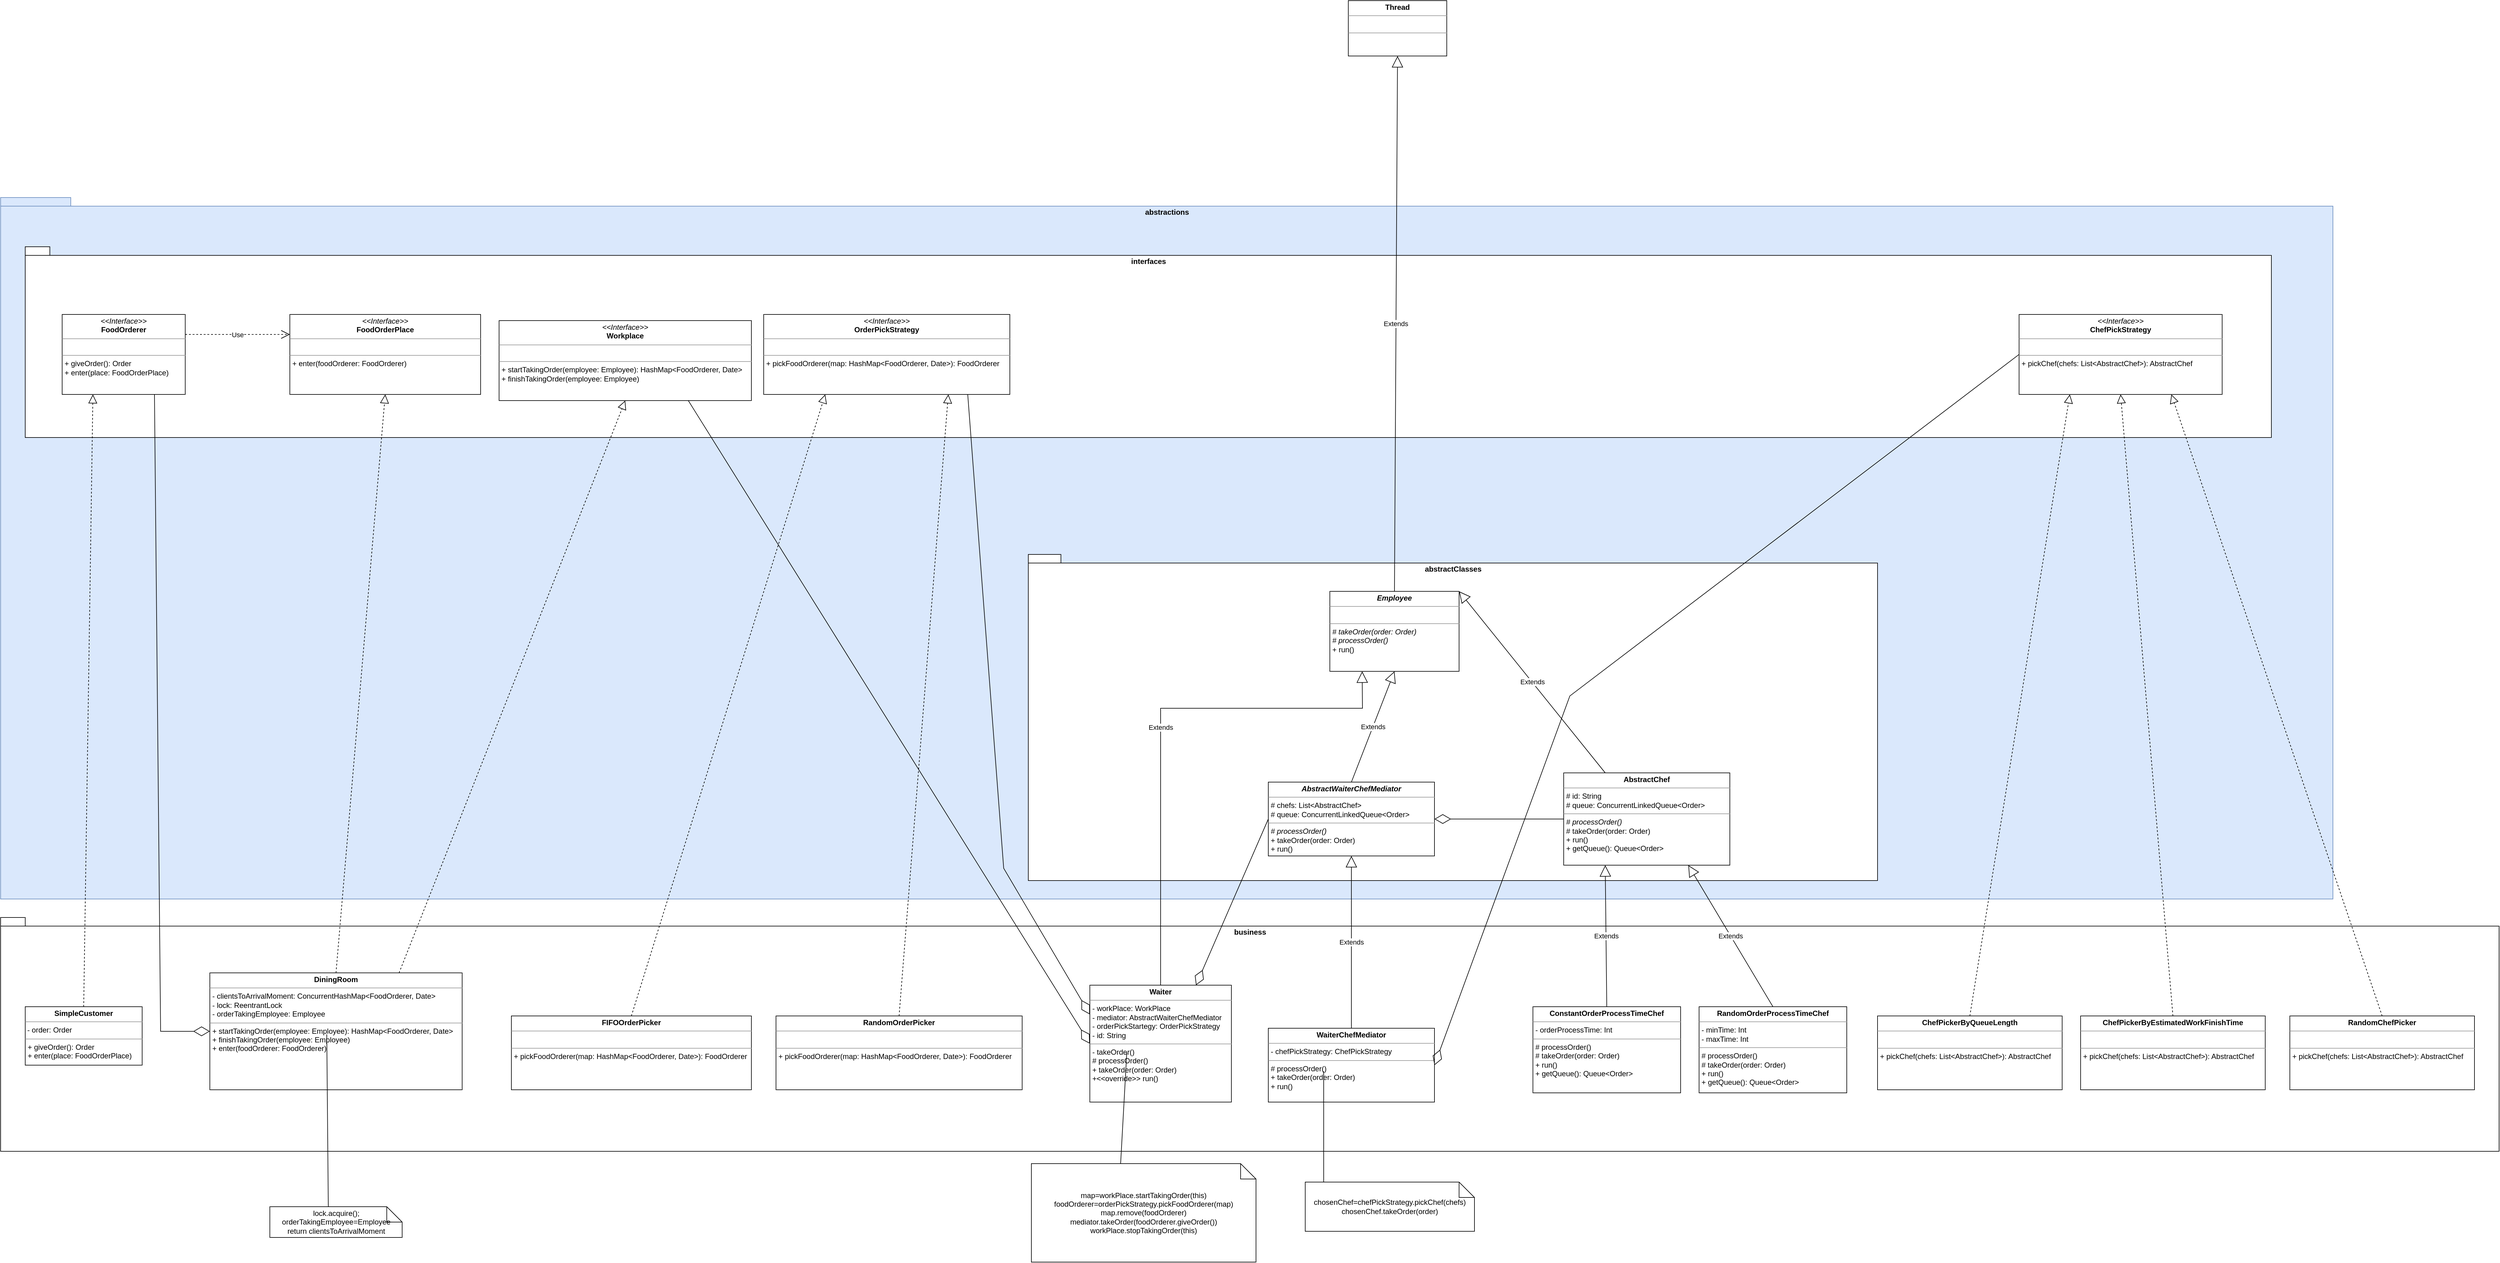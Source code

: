 <mxfile version="17.2.4" type="device"><diagram id="D1-YUpGBOtWe8GUQBcu5" name="Page-1"><mxGraphModel dx="1543" dy="1702" grid="1" gridSize="10" guides="1" tooltips="1" connect="1" arrows="1" fold="1" page="0" pageScale="1" pageWidth="850" pageHeight="1100" math="0" shadow="0"><root><mxCell id="0"/><mxCell id="1" parent="0"/><mxCell id="84yAbYpEW8iWSpDRgnA1-52" value="abstractions" style="shape=folder;fontStyle=1;spacingTop=10;tabWidth=40;tabHeight=14;tabPosition=left;html=1;verticalAlign=top;fillColor=#dae8fc;strokeColor=#6c8ebf;" parent="1" vertex="1"><mxGeometry x="-650" y="-800" width="3790" height="1140" as="geometry"/></mxCell><mxCell id="84yAbYpEW8iWSpDRgnA1-51" value="interfaces" style="shape=folder;fontStyle=1;spacingTop=10;tabWidth=40;tabHeight=14;tabPosition=left;html=1;verticalAlign=top;" parent="1" vertex="1"><mxGeometry x="-610" y="-720" width="3650" height="310" as="geometry"/></mxCell><mxCell id="84yAbYpEW8iWSpDRgnA1-50" value="abstractClasses" style="shape=folder;fontStyle=1;spacingTop=10;tabWidth=40;tabHeight=14;tabPosition=left;html=1;verticalAlign=top;" parent="1" vertex="1"><mxGeometry x="1020" y="-220" width="1380" height="530" as="geometry"/></mxCell><mxCell id="84yAbYpEW8iWSpDRgnA1-47" value="business" style="shape=folder;fontStyle=1;spacingTop=10;tabWidth=40;tabHeight=14;tabPosition=left;html=1;verticalAlign=top;" parent="1" vertex="1"><mxGeometry x="-650" y="370" width="4060" height="380" as="geometry"/></mxCell><mxCell id="inG98Ig7lQqv4AD81p_2-1" value="&lt;p style=&quot;margin: 0px ; margin-top: 4px ; text-align: center&quot;&gt;&lt;b&gt;SimpleCustomer&lt;/b&gt;&lt;/p&gt;&lt;hr size=&quot;1&quot;&gt;&lt;div&gt;&amp;nbsp;- order: Order&lt;br&gt;&lt;/div&gt;&lt;hr size=&quot;1&quot;&gt;&lt;p style=&quot;margin: 0px 0px 0px 4px&quot;&gt;+ giveOrder(): Order&lt;br&gt;&lt;/p&gt;&lt;p style=&quot;margin: 0px 0px 0px 4px&quot;&gt;+ enter(place: FoodOrderPlace)&lt;/p&gt;" style="verticalAlign=top;align=left;overflow=fill;fontSize=12;fontFamily=Helvetica;html=1;" parent="1" vertex="1"><mxGeometry x="-610" y="515" width="190" height="95" as="geometry"/></mxCell><mxCell id="inG98Ig7lQqv4AD81p_2-2" value="&lt;p style=&quot;margin: 0px ; margin-top: 4px ; text-align: center&quot;&gt;&lt;b&gt;DiningRoom&lt;/b&gt;&lt;/p&gt;&lt;hr size=&quot;1&quot;&gt;&lt;p style=&quot;margin: 0px ; margin-left: 4px&quot;&gt;- clientsToArrivalMoment: ConcurrentHashMap&amp;lt;FoodOrderer, Date&amp;gt;&lt;/p&gt;&lt;p style=&quot;margin: 0px ; margin-left: 4px&quot;&gt;- lock: ReentrantLock&lt;/p&gt;&lt;p style=&quot;margin: 0px ; margin-left: 4px&quot;&gt;- orderTakingEmployee: Employee&lt;br&gt;&lt;/p&gt;&lt;hr size=&quot;1&quot;&gt;&lt;p style=&quot;margin: 0px ; margin-left: 4px&quot;&gt;&lt;span&gt;+ startTakingOrder(employee: Employee): HashMap&amp;lt;&lt;/span&gt;FoodOrderer&lt;span&gt;, Date&amp;gt;&lt;/span&gt;&lt;br&gt;&lt;/p&gt;&lt;p style=&quot;margin: 0px ; margin-left: 4px&quot;&gt;+ finishTakingOrder(employee: Employee)&lt;br&gt;&lt;/p&gt;&lt;p style=&quot;margin: 0px ; margin-left: 4px&quot;&gt;+ enter(foodOrderer: FoodOrderer)&lt;/p&gt;&lt;p style=&quot;margin: 0px ; margin-left: 4px&quot;&gt;&lt;br&gt;&lt;/p&gt;" style="verticalAlign=top;align=left;overflow=fill;fontSize=12;fontFamily=Helvetica;html=1;" parent="1" vertex="1"><mxGeometry x="-310" y="460" width="410" height="190" as="geometry"/></mxCell><mxCell id="84yAbYpEW8iWSpDRgnA1-1" value="&lt;p style=&quot;margin: 0px ; margin-top: 4px ; text-align: center&quot;&gt;&lt;i&gt;&amp;lt;&amp;lt;Interface&amp;gt;&amp;gt;&lt;/i&gt;&lt;br&gt;&lt;b&gt;Workplace&lt;/b&gt;&lt;/p&gt;&lt;hr size=&quot;1&quot;&gt;&lt;p style=&quot;margin: 0px ; margin-left: 4px&quot;&gt;&lt;br&gt;&lt;/p&gt;&lt;hr size=&quot;1&quot;&gt;&lt;p style=&quot;margin: 0px 0px 0px 4px&quot;&gt;+ startTakingOrder(employee: Employee): HashMap&amp;lt;FoodOrderer, Date&amp;gt;&lt;br&gt;&lt;/p&gt;&lt;p style=&quot;margin: 0px 0px 0px 4px&quot;&gt;+ finishTakingOrder(employee: Employee)&lt;/p&gt;" style="verticalAlign=top;align=left;overflow=fill;fontSize=12;fontFamily=Helvetica;html=1;" parent="1" vertex="1"><mxGeometry x="160" y="-600" width="410" height="130" as="geometry"/></mxCell><mxCell id="84yAbYpEW8iWSpDRgnA1-2" value="&lt;p style=&quot;margin: 0px ; margin-top: 4px ; text-align: center&quot;&gt;&lt;i&gt;&amp;lt;&amp;lt;Interface&amp;gt;&amp;gt;&lt;/i&gt;&lt;br&gt;&lt;b&gt;FoodOrderPlace&lt;/b&gt;&lt;/p&gt;&lt;hr size=&quot;1&quot;&gt;&lt;p style=&quot;margin: 0px ; margin-left: 4px&quot;&gt;&lt;br&gt;&lt;/p&gt;&lt;hr size=&quot;1&quot;&gt;&lt;p style=&quot;margin: 0px 0px 0px 4px&quot;&gt;+ enter(foodOrderer: FoodOrderer)&lt;br&gt;&lt;/p&gt;&lt;p style=&quot;margin: 0px 0px 0px 4px&quot;&gt;&lt;br&gt;&lt;/p&gt;" style="verticalAlign=top;align=left;overflow=fill;fontSize=12;fontFamily=Helvetica;html=1;" parent="1" vertex="1"><mxGeometry x="-180" y="-610" width="310" height="130" as="geometry"/></mxCell><mxCell id="84yAbYpEW8iWSpDRgnA1-3" value="&lt;p style=&quot;margin: 0px ; margin-top: 4px ; text-align: center&quot;&gt;&lt;i&gt;&amp;lt;&amp;lt;Interface&amp;gt;&amp;gt;&lt;/i&gt;&lt;br&gt;&lt;b&gt;FoodOrderer&lt;/b&gt;&lt;/p&gt;&lt;hr size=&quot;1&quot;&gt;&lt;p style=&quot;margin: 0px ; margin-left: 4px&quot;&gt;&lt;br&gt;&lt;/p&gt;&lt;hr size=&quot;1&quot;&gt;&lt;p style=&quot;margin: 0px 0px 0px 4px&quot;&gt;+ giveOrder(): Order&lt;br&gt;&lt;/p&gt;&lt;p style=&quot;margin: 0px 0px 0px 4px&quot;&gt;+ enter(place: FoodOrderPlace)&lt;/p&gt;" style="verticalAlign=top;align=left;overflow=fill;fontSize=12;fontFamily=Helvetica;html=1;" parent="1" vertex="1"><mxGeometry x="-550" y="-610" width="200" height="130" as="geometry"/></mxCell><mxCell id="84yAbYpEW8iWSpDRgnA1-4" value="" style="endArrow=block;dashed=1;endFill=0;endSize=12;html=1;rounded=0;entryX=0.5;entryY=1;entryDx=0;entryDy=0;exitX=0.5;exitY=0;exitDx=0;exitDy=0;" parent="1" source="inG98Ig7lQqv4AD81p_2-2" target="84yAbYpEW8iWSpDRgnA1-2" edge="1"><mxGeometry width="160" relative="1" as="geometry"><mxPoint x="-410" y="650" as="sourcePoint"/><mxPoint x="-250" y="650" as="targetPoint"/></mxGeometry></mxCell><mxCell id="84yAbYpEW8iWSpDRgnA1-5" value="" style="endArrow=block;dashed=1;endFill=0;endSize=12;html=1;rounded=0;entryX=0.5;entryY=1;entryDx=0;entryDy=0;exitX=0.75;exitY=0;exitDx=0;exitDy=0;" parent="1" source="inG98Ig7lQqv4AD81p_2-2" target="84yAbYpEW8iWSpDRgnA1-1" edge="1"><mxGeometry width="160" relative="1" as="geometry"><mxPoint x="-220" y="470" as="sourcePoint"/><mxPoint x="-315" y="310" as="targetPoint"/></mxGeometry></mxCell><mxCell id="84yAbYpEW8iWSpDRgnA1-6" value="" style="endArrow=block;dashed=1;endFill=0;endSize=12;html=1;rounded=0;entryX=0.25;entryY=1;entryDx=0;entryDy=0;exitX=0.5;exitY=0;exitDx=0;exitDy=0;" parent="1" source="inG98Ig7lQqv4AD81p_2-1" target="84yAbYpEW8iWSpDRgnA1-3" edge="1"><mxGeometry width="160" relative="1" as="geometry"><mxPoint x="-210" y="480" as="sourcePoint"/><mxPoint x="-305" y="320" as="targetPoint"/></mxGeometry></mxCell><mxCell id="84yAbYpEW8iWSpDRgnA1-7" value="" style="endArrow=diamondThin;endFill=0;endSize=24;html=1;rounded=0;exitX=0.75;exitY=1;exitDx=0;exitDy=0;entryX=0;entryY=0.5;entryDx=0;entryDy=0;" parent="1" source="84yAbYpEW8iWSpDRgnA1-3" target="inG98Ig7lQqv4AD81p_2-2" edge="1"><mxGeometry width="160" relative="1" as="geometry"><mxPoint x="-410" y="650" as="sourcePoint"/><mxPoint x="-250" y="650" as="targetPoint"/><Array as="points"><mxPoint x="-390" y="555"/></Array></mxGeometry></mxCell><mxCell id="84yAbYpEW8iWSpDRgnA1-9" value="Use" style="endArrow=open;endSize=12;dashed=1;html=1;rounded=0;exitX=1;exitY=0.25;exitDx=0;exitDy=0;entryX=0;entryY=0.25;entryDx=0;entryDy=0;" parent="1" source="84yAbYpEW8iWSpDRgnA1-3" target="84yAbYpEW8iWSpDRgnA1-2" edge="1"><mxGeometry width="160" relative="1" as="geometry"><mxPoint x="-50" y="650" as="sourcePoint"/><mxPoint x="110" y="650" as="targetPoint"/></mxGeometry></mxCell><mxCell id="84yAbYpEW8iWSpDRgnA1-10" value="&lt;p style=&quot;margin: 0px ; margin-top: 4px ; text-align: center&quot;&gt;&lt;b&gt;&lt;i&gt;Employee&lt;/i&gt;&lt;/b&gt;&lt;br&gt;&lt;/p&gt;&lt;hr size=&quot;1&quot;&gt;&lt;p style=&quot;margin: 0px ; margin-left: 4px&quot;&gt;&lt;br&gt;&lt;/p&gt;&lt;hr size=&quot;1&quot;&gt;&lt;p style=&quot;margin: 0px 0px 0px 4px&quot;&gt;&lt;i&gt;# takeOrder(order: Order)&lt;/i&gt;&lt;br&gt;&lt;/p&gt;&lt;p style=&quot;margin: 0px 0px 0px 4px&quot;&gt;&lt;i&gt;# processOrder()&lt;/i&gt;&lt;/p&gt;&lt;p style=&quot;margin: 0px 0px 0px 4px&quot;&gt;+ run()&lt;/p&gt;&lt;p style=&quot;margin: 0px 0px 0px 4px&quot;&gt;&lt;br&gt;&lt;/p&gt;" style="verticalAlign=top;align=left;overflow=fill;fontSize=12;fontFamily=Helvetica;html=1;" parent="1" vertex="1"><mxGeometry x="1510" y="-160" width="210" height="130" as="geometry"/></mxCell><mxCell id="84yAbYpEW8iWSpDRgnA1-11" value="&lt;p style=&quot;margin: 0px ; margin-top: 4px ; text-align: center&quot;&gt;&lt;b&gt;Thread&lt;/b&gt;&lt;/p&gt;&lt;hr size=&quot;1&quot;&gt;&lt;p style=&quot;margin: 0px ; margin-left: 4px&quot;&gt;&lt;br&gt;&lt;/p&gt;&lt;hr size=&quot;1&quot;&gt;&lt;p style=&quot;margin: 0px ; margin-left: 4px&quot;&gt;&lt;br&gt;&lt;/p&gt;" style="verticalAlign=top;align=left;overflow=fill;fontSize=12;fontFamily=Helvetica;html=1;" parent="1" vertex="1"><mxGeometry x="1540" y="-1120" width="160" height="90" as="geometry"/></mxCell><mxCell id="84yAbYpEW8iWSpDRgnA1-12" value="Extends" style="endArrow=block;endSize=16;endFill=0;html=1;rounded=0;entryX=0.5;entryY=1;entryDx=0;entryDy=0;exitX=0.5;exitY=0;exitDx=0;exitDy=0;" parent="1" source="84yAbYpEW8iWSpDRgnA1-10" target="84yAbYpEW8iWSpDRgnA1-11" edge="1"><mxGeometry width="160" relative="1" as="geometry"><mxPoint x="770" y="30" as="sourcePoint"/><mxPoint x="930" y="30" as="targetPoint"/></mxGeometry></mxCell><mxCell id="84yAbYpEW8iWSpDRgnA1-13" value="&lt;p style=&quot;margin: 0px ; margin-top: 4px ; text-align: center&quot;&gt;&lt;b&gt;Waiter&lt;/b&gt;&lt;/p&gt;&lt;hr size=&quot;1&quot;&gt;&lt;p style=&quot;margin: 0px ; margin-left: 4px&quot;&gt;- workPlace: WorkPlace&lt;/p&gt;&lt;p style=&quot;margin: 0px ; margin-left: 4px&quot;&gt;- mediator: AbstractWaiterChefMediator&lt;/p&gt;&lt;p style=&quot;margin: 0px ; margin-left: 4px&quot;&gt;- orderPickStartegy: OrderPickStrategy&lt;/p&gt;&lt;p style=&quot;margin: 0px ; margin-left: 4px&quot;&gt;- id: String&lt;/p&gt;&lt;hr size=&quot;1&quot;&gt;&lt;p style=&quot;margin: 0px 0px 0px 4px&quot;&gt;&lt;span&gt;- takeOrder()&lt;/span&gt;&lt;br&gt;&lt;/p&gt;&lt;p style=&quot;margin: 0px 0px 0px 4px&quot;&gt;# processOrder()&lt;/p&gt;&lt;p style=&quot;margin: 0px 0px 0px 4px&quot;&gt;+ takeOrder(order: Order)&lt;br&gt;&lt;/p&gt;&lt;p style=&quot;margin: 0px 0px 0px 4px&quot;&gt;&lt;span&gt;+&amp;lt;&amp;lt;override&amp;gt;&amp;gt; run()&lt;/span&gt;&lt;br&gt;&lt;/p&gt;&lt;p style=&quot;margin: 0px ; margin-left: 4px&quot;&gt;&lt;br&gt;&lt;/p&gt;" style="verticalAlign=top;align=left;overflow=fill;fontSize=12;fontFamily=Helvetica;html=1;" parent="1" vertex="1"><mxGeometry x="1120" y="480" width="230" height="190" as="geometry"/></mxCell><mxCell id="84yAbYpEW8iWSpDRgnA1-14" value="Extends" style="endArrow=block;endSize=16;endFill=0;html=1;rounded=0;entryX=0.25;entryY=1;entryDx=0;entryDy=0;exitX=0.5;exitY=0;exitDx=0;exitDy=0;" parent="1" source="84yAbYpEW8iWSpDRgnA1-13" target="84yAbYpEW8iWSpDRgnA1-10" edge="1"><mxGeometry width="160" relative="1" as="geometry"><mxPoint x="1245" y="110" as="sourcePoint"/><mxPoint x="1245" as="targetPoint"/><Array as="points"><mxPoint x="1235" y="30"/><mxPoint x="1563" y="30"/></Array></mxGeometry></mxCell><mxCell id="84yAbYpEW8iWSpDRgnA1-15" value="" style="endArrow=diamondThin;endFill=0;endSize=24;html=1;rounded=0;entryX=0;entryY=0.5;entryDx=0;entryDy=0;exitX=0.75;exitY=1;exitDx=0;exitDy=0;" parent="1" source="84yAbYpEW8iWSpDRgnA1-1" target="84yAbYpEW8iWSpDRgnA1-13" edge="1"><mxGeometry width="160" relative="1" as="geometry"><mxPoint x="770" y="240" as="sourcePoint"/><mxPoint x="930" y="240" as="targetPoint"/></mxGeometry></mxCell><mxCell id="84yAbYpEW8iWSpDRgnA1-16" value="&lt;p style=&quot;margin: 0px ; margin-top: 4px ; text-align: center&quot;&gt;&lt;b&gt;WaiterChefMediator&lt;/b&gt;&lt;/p&gt;&lt;hr size=&quot;1&quot;&gt;&lt;p style=&quot;margin: 0px ; margin-left: 4px&quot;&gt;- chefPickStrategy: ChefPickStrategy&lt;/p&gt;&lt;hr size=&quot;1&quot;&gt;&lt;p style=&quot;margin: 0px ; margin-left: 4px&quot;&gt;&lt;span&gt;# processOrder()&lt;/span&gt;&lt;br&gt;&lt;/p&gt;&lt;p style=&quot;margin: 0px ; margin-left: 4px&quot;&gt;+ takeOrder(order: Order)&lt;br&gt;&lt;/p&gt;&lt;p style=&quot;margin: 0px ; margin-left: 4px&quot;&gt;+ run()&lt;/p&gt;&lt;p style=&quot;margin: 0px ; margin-left: 4px&quot;&gt;&lt;br&gt;&lt;/p&gt;&lt;p style=&quot;margin: 0px ; margin-left: 4px&quot;&gt;&lt;br&gt;&lt;/p&gt;&lt;p style=&quot;margin: 0px ; margin-left: 4px&quot;&gt;&lt;br&gt;&lt;/p&gt;" style="verticalAlign=top;align=left;overflow=fill;fontSize=12;fontFamily=Helvetica;html=1;" parent="1" vertex="1"><mxGeometry x="1410" y="550" width="270" height="120" as="geometry"/></mxCell><mxCell id="84yAbYpEW8iWSpDRgnA1-17" value="Extends" style="endArrow=block;endSize=16;endFill=0;html=1;rounded=0;entryX=0.5;entryY=1;entryDx=0;entryDy=0;exitX=0.5;exitY=0;exitDx=0;exitDy=0;" parent="1" source="84yAbYpEW8iWSpDRgnA1-16" target="84yAbYpEW8iWSpDRgnA1-20" edge="1"><mxGeometry width="160" relative="1" as="geometry"><mxPoint x="1245" y="410.0" as="sourcePoint"/><mxPoint x="1245" y="240.0" as="targetPoint"/></mxGeometry></mxCell><mxCell id="84yAbYpEW8iWSpDRgnA1-18" value="&lt;p style=&quot;margin: 0px ; margin-top: 4px ; text-align: center&quot;&gt;&lt;b&gt;AbstractChef&lt;/b&gt;&lt;/p&gt;&lt;hr size=&quot;1&quot;&gt;&lt;p style=&quot;margin: 0px ; margin-left: 4px&quot;&gt;# id: String&lt;/p&gt;&lt;p style=&quot;margin: 0px ; margin-left: 4px&quot;&gt;&lt;span&gt;# queue: ConcurrentLinkedQueue&amp;lt;Order&amp;gt;&lt;/span&gt;&lt;/p&gt;&lt;hr size=&quot;1&quot;&gt;&lt;p style=&quot;margin: 0px ; margin-left: 4px&quot;&gt;&lt;i&gt;# processOrder()&lt;/i&gt;&lt;br&gt;&lt;/p&gt;&lt;p style=&quot;margin: 0px ; margin-left: 4px&quot;&gt;# takeOrder(order: Order)&lt;/p&gt;&lt;p style=&quot;margin: 0px ; margin-left: 4px&quot;&gt;+ run()&lt;/p&gt;&lt;p style=&quot;margin: 0px ; margin-left: 4px&quot;&gt;+ getQueue(): Queue&amp;lt;Order&amp;gt;&lt;/p&gt;&lt;p style=&quot;margin: 0px ; margin-left: 4px&quot;&gt;&lt;br&gt;&lt;/p&gt;&lt;p style=&quot;margin: 0px ; margin-left: 4px&quot;&gt;&lt;br&gt;&lt;/p&gt;&lt;p style=&quot;margin: 0px ; margin-left: 4px&quot;&gt;&lt;br&gt;&lt;/p&gt;" style="verticalAlign=top;align=left;overflow=fill;fontSize=12;fontFamily=Helvetica;html=1;" parent="1" vertex="1"><mxGeometry x="1890" y="135" width="270" height="150" as="geometry"/></mxCell><mxCell id="84yAbYpEW8iWSpDRgnA1-20" value="&lt;p style=&quot;margin: 0px ; margin-top: 4px ; text-align: center&quot;&gt;&lt;b&gt;&lt;i&gt;AbstractWaiterChefMediator&lt;/i&gt;&lt;/b&gt;&lt;/p&gt;&lt;hr size=&quot;1&quot;&gt;&lt;p style=&quot;margin: 0px ; margin-left: 4px&quot;&gt;# chefs: List&amp;lt;AbstractChef&amp;gt;&lt;/p&gt;&lt;p style=&quot;margin: 0px ; margin-left: 4px&quot;&gt;# queue: ConcurrentLinkedQueue&amp;lt;Order&amp;gt;&lt;/p&gt;&lt;hr size=&quot;1&quot;&gt;&lt;p style=&quot;margin: 0px ; margin-left: 4px&quot;&gt;&lt;i&gt;# processOrder()&lt;/i&gt;&lt;br&gt;&lt;/p&gt;&lt;p style=&quot;margin: 0px ; margin-left: 4px&quot;&gt;+ takeOrder(order: Order)&lt;/p&gt;&lt;p style=&quot;margin: 0px ; margin-left: 4px&quot;&gt;+ run()&lt;/p&gt;&lt;p style=&quot;margin: 0px ; margin-left: 4px&quot;&gt;&lt;br&gt;&lt;/p&gt;&lt;p style=&quot;margin: 0px ; margin-left: 4px&quot;&gt;&lt;br&gt;&lt;/p&gt;&lt;p style=&quot;margin: 0px ; margin-left: 4px&quot;&gt;&lt;br&gt;&lt;/p&gt;" style="verticalAlign=top;align=left;overflow=fill;fontSize=12;fontFamily=Helvetica;html=1;" parent="1" vertex="1"><mxGeometry x="1410" y="150" width="270" height="120" as="geometry"/></mxCell><mxCell id="84yAbYpEW8iWSpDRgnA1-22" value="" style="endArrow=diamondThin;endFill=0;endSize=24;html=1;rounded=0;entryX=0.75;entryY=0;entryDx=0;entryDy=0;exitX=0;exitY=0.5;exitDx=0;exitDy=0;" parent="1" source="84yAbYpEW8iWSpDRgnA1-20" target="84yAbYpEW8iWSpDRgnA1-13" edge="1"><mxGeometry width="160" relative="1" as="geometry"><mxPoint x="932.5" y="230.0" as="sourcePoint"/><mxPoint x="1130" y="505.0" as="targetPoint"/></mxGeometry></mxCell><mxCell id="84yAbYpEW8iWSpDRgnA1-23" value="" style="endArrow=diamondThin;endFill=0;endSize=24;html=1;rounded=0;entryX=1;entryY=0.5;entryDx=0;entryDy=0;exitX=0;exitY=0.5;exitDx=0;exitDy=0;" parent="1" source="84yAbYpEW8iWSpDRgnA1-18" target="84yAbYpEW8iWSpDRgnA1-20" edge="1"><mxGeometry width="160" relative="1" as="geometry"><mxPoint x="1510" y="310" as="sourcePoint"/><mxPoint x="1670" y="310" as="targetPoint"/></mxGeometry></mxCell><mxCell id="84yAbYpEW8iWSpDRgnA1-24" value="&lt;p style=&quot;margin: 0px ; margin-top: 4px ; text-align: center&quot;&gt;&lt;i&gt;&amp;lt;&amp;lt;Interface&amp;gt;&amp;gt;&lt;/i&gt;&lt;br&gt;&lt;b&gt;ChefPickStrategy&lt;/b&gt;&lt;/p&gt;&lt;hr size=&quot;1&quot;&gt;&lt;p style=&quot;margin: 0px ; margin-left: 4px&quot;&gt;&lt;br&gt;&lt;/p&gt;&lt;hr size=&quot;1&quot;&gt;&lt;p style=&quot;margin: 0px ; margin-left: 4px&quot;&gt;+ pickChef(chefs: List&amp;lt;AbstractChef&amp;gt;): AbstractChef&lt;/p&gt;" style="verticalAlign=top;align=left;overflow=fill;fontSize=12;fontFamily=Helvetica;html=1;" parent="1" vertex="1"><mxGeometry x="2630" y="-610" width="330" height="130" as="geometry"/></mxCell><mxCell id="84yAbYpEW8iWSpDRgnA1-25" value="&lt;p style=&quot;margin: 0px ; margin-top: 4px ; text-align: center&quot;&gt;&lt;b&gt;ChefPickerByQueueLength&lt;/b&gt;&lt;/p&gt;&lt;hr size=&quot;1&quot;&gt;&lt;p style=&quot;margin: 0px ; margin-left: 4px&quot;&gt;&lt;br&gt;&lt;/p&gt;&lt;hr size=&quot;1&quot;&gt;&lt;p style=&quot;margin: 0px ; margin-left: 4px&quot;&gt;+ pickChef(chefs: List&amp;lt;AbstractChef&amp;gt;): AbstractChef&lt;br&gt;&lt;/p&gt;&lt;p style=&quot;margin: 0px ; margin-left: 4px&quot;&gt;&lt;br&gt;&lt;/p&gt;&lt;p style=&quot;margin: 0px ; margin-left: 4px&quot;&gt;&lt;br&gt;&lt;/p&gt;" style="verticalAlign=top;align=left;overflow=fill;fontSize=12;fontFamily=Helvetica;html=1;" parent="1" vertex="1"><mxGeometry x="2400" y="530" width="300" height="120" as="geometry"/></mxCell><mxCell id="84yAbYpEW8iWSpDRgnA1-26" value="&lt;p style=&quot;margin: 0px ; margin-top: 4px ; text-align: center&quot;&gt;&lt;b&gt;ChefPickerByEstimatedWorkFinishTime&lt;/b&gt;&lt;/p&gt;&lt;hr size=&quot;1&quot;&gt;&lt;p style=&quot;margin: 0px ; margin-left: 4px&quot;&gt;&lt;br&gt;&lt;/p&gt;&lt;hr size=&quot;1&quot;&gt;&lt;p style=&quot;margin: 0px ; margin-left: 4px&quot;&gt;+ pickChef(chefs: List&amp;lt;AbstractChef&amp;gt;): AbstractChef&lt;br&gt;&lt;/p&gt;&lt;p style=&quot;margin: 0px ; margin-left: 4px&quot;&gt;&lt;br&gt;&lt;/p&gt;&lt;p style=&quot;margin: 0px ; margin-left: 4px&quot;&gt;&lt;br&gt;&lt;/p&gt;" style="verticalAlign=top;align=left;overflow=fill;fontSize=12;fontFamily=Helvetica;html=1;" parent="1" vertex="1"><mxGeometry x="2730" y="530" width="300" height="120" as="geometry"/></mxCell><mxCell id="84yAbYpEW8iWSpDRgnA1-27" value="&lt;p style=&quot;margin: 0px ; margin-top: 4px ; text-align: center&quot;&gt;&lt;b&gt;RandomChefPicker&lt;/b&gt;&lt;/p&gt;&lt;hr size=&quot;1&quot;&gt;&lt;p style=&quot;margin: 0px ; margin-left: 4px&quot;&gt;&lt;br&gt;&lt;/p&gt;&lt;hr size=&quot;1&quot;&gt;&lt;p style=&quot;margin: 0px ; margin-left: 4px&quot;&gt;+ pickChef(chefs: List&amp;lt;AbstractChef&amp;gt;): AbstractChef&lt;br&gt;&lt;/p&gt;&lt;p style=&quot;margin: 0px ; margin-left: 4px&quot;&gt;&lt;br&gt;&lt;/p&gt;&lt;p style=&quot;margin: 0px ; margin-left: 4px&quot;&gt;&lt;br&gt;&lt;/p&gt;" style="verticalAlign=top;align=left;overflow=fill;fontSize=12;fontFamily=Helvetica;html=1;" parent="1" vertex="1"><mxGeometry x="3070" y="530" width="300" height="120" as="geometry"/></mxCell><mxCell id="84yAbYpEW8iWSpDRgnA1-28" value="" style="endArrow=block;dashed=1;endFill=0;endSize=12;html=1;rounded=0;entryX=0.25;entryY=1;entryDx=0;entryDy=0;exitX=0.5;exitY=0;exitDx=0;exitDy=0;" parent="1" source="84yAbYpEW8iWSpDRgnA1-25" target="84yAbYpEW8iWSpDRgnA1-24" edge="1"><mxGeometry width="160" relative="1" as="geometry"><mxPoint x="1810" y="700" as="sourcePoint"/><mxPoint x="1970" y="700" as="targetPoint"/></mxGeometry></mxCell><mxCell id="84yAbYpEW8iWSpDRgnA1-29" value="" style="endArrow=block;dashed=1;endFill=0;endSize=12;html=1;rounded=0;entryX=0.5;entryY=1;entryDx=0;entryDy=0;exitX=0.5;exitY=0;exitDx=0;exitDy=0;" parent="1" source="84yAbYpEW8iWSpDRgnA1-26" target="84yAbYpEW8iWSpDRgnA1-24" edge="1"><mxGeometry width="160" relative="1" as="geometry"><mxPoint x="1790" y="800.0" as="sourcePoint"/><mxPoint x="1912.5" y="580.0" as="targetPoint"/></mxGeometry></mxCell><mxCell id="84yAbYpEW8iWSpDRgnA1-30" value="" style="endArrow=block;dashed=1;endFill=0;endSize=12;html=1;rounded=0;entryX=0.75;entryY=1;entryDx=0;entryDy=0;exitX=0.5;exitY=0;exitDx=0;exitDy=0;" parent="1" source="84yAbYpEW8iWSpDRgnA1-27" target="84yAbYpEW8iWSpDRgnA1-24" edge="1"><mxGeometry width="160" relative="1" as="geometry"><mxPoint x="2160" y="810" as="sourcePoint"/><mxPoint x="1995" y="580.0" as="targetPoint"/></mxGeometry></mxCell><mxCell id="84yAbYpEW8iWSpDRgnA1-31" value="&lt;p style=&quot;margin: 0px ; margin-top: 4px ; text-align: center&quot;&gt;&lt;i&gt;&amp;lt;&amp;lt;Interface&amp;gt;&amp;gt;&lt;/i&gt;&lt;br&gt;&lt;b&gt;OrderPickStrategy&lt;/b&gt;&lt;/p&gt;&lt;hr size=&quot;1&quot;&gt;&lt;p style=&quot;margin: 0px ; margin-left: 4px&quot;&gt;&lt;br&gt;&lt;/p&gt;&lt;hr size=&quot;1&quot;&gt;&lt;p style=&quot;margin: 0px ; margin-left: 4px&quot;&gt;+ pickFoodOrderer(map: HashMap&amp;lt;FoodOrderer, Date&amp;gt;): FoodOrderer&lt;/p&gt;" style="verticalAlign=top;align=left;overflow=fill;fontSize=12;fontFamily=Helvetica;html=1;" parent="1" vertex="1"><mxGeometry x="590" y="-610" width="400" height="130" as="geometry"/></mxCell><mxCell id="84yAbYpEW8iWSpDRgnA1-34" value="&lt;p style=&quot;margin: 0px ; margin-top: 4px ; text-align: center&quot;&gt;&lt;b&gt;FIFOOrderPicker&lt;/b&gt;&lt;/p&gt;&lt;hr size=&quot;1&quot;&gt;&lt;p style=&quot;margin: 0px ; margin-left: 4px&quot;&gt;&lt;br&gt;&lt;/p&gt;&lt;hr size=&quot;1&quot;&gt;&lt;p style=&quot;margin: 0px ; margin-left: 4px&quot;&gt;+ pickFoodOrderer(map: HashMap&amp;lt;FoodOrderer, Date&amp;gt;): FoodOrderer&lt;br&gt;&lt;/p&gt;&lt;p style=&quot;margin: 0px ; margin-left: 4px&quot;&gt;&lt;br&gt;&lt;/p&gt;&lt;p style=&quot;margin: 0px ; margin-left: 4px&quot;&gt;&lt;br&gt;&lt;/p&gt;" style="verticalAlign=top;align=left;overflow=fill;fontSize=12;fontFamily=Helvetica;html=1;" parent="1" vertex="1"><mxGeometry x="180" y="530" width="390" height="120" as="geometry"/></mxCell><mxCell id="84yAbYpEW8iWSpDRgnA1-35" value="&lt;p style=&quot;margin: 0px ; margin-top: 4px ; text-align: center&quot;&gt;&lt;b&gt;RandomOrderPicker&lt;/b&gt;&lt;/p&gt;&lt;hr size=&quot;1&quot;&gt;&lt;p style=&quot;margin: 0px ; margin-left: 4px&quot;&gt;&lt;br&gt;&lt;/p&gt;&lt;hr size=&quot;1&quot;&gt;&lt;p style=&quot;margin: 0px ; margin-left: 4px&quot;&gt;+ pickFoodOrderer(map: HashMap&amp;lt;FoodOrderer, Date&amp;gt;): FoodOrderer&lt;br&gt;&lt;/p&gt;&lt;p style=&quot;margin: 0px ; margin-left: 4px&quot;&gt;&lt;br&gt;&lt;/p&gt;&lt;p style=&quot;margin: 0px ; margin-left: 4px&quot;&gt;&lt;br&gt;&lt;/p&gt;" style="verticalAlign=top;align=left;overflow=fill;fontSize=12;fontFamily=Helvetica;html=1;" parent="1" vertex="1"><mxGeometry x="610" y="530" width="400" height="120" as="geometry"/></mxCell><mxCell id="84yAbYpEW8iWSpDRgnA1-36" value="" style="endArrow=block;dashed=1;endFill=0;endSize=12;html=1;rounded=0;entryX=0.25;entryY=1;entryDx=0;entryDy=0;exitX=0.5;exitY=0;exitDx=0;exitDy=0;" parent="1" source="84yAbYpEW8iWSpDRgnA1-34" target="84yAbYpEW8iWSpDRgnA1-31" edge="1"><mxGeometry width="160" relative="1" as="geometry"><mxPoint x="540" y="1010.0" as="sourcePoint"/><mxPoint x="445" y="850" as="targetPoint"/></mxGeometry></mxCell><mxCell id="84yAbYpEW8iWSpDRgnA1-37" value="" style="endArrow=block;dashed=1;endFill=0;endSize=12;html=1;rounded=0;entryX=0.75;entryY=1;entryDx=0;entryDy=0;exitX=0.5;exitY=0;exitDx=0;exitDy=0;" parent="1" source="84yAbYpEW8iWSpDRgnA1-35" target="84yAbYpEW8iWSpDRgnA1-31" edge="1"><mxGeometry width="160" relative="1" as="geometry"><mxPoint x="405" y="510" as="sourcePoint"/><mxPoint x="495" y="440" as="targetPoint"/></mxGeometry></mxCell><mxCell id="84yAbYpEW8iWSpDRgnA1-38" value="" style="endArrow=diamondThin;endFill=0;endSize=24;html=1;rounded=0;entryX=0;entryY=0.25;entryDx=0;entryDy=0;exitX=0.829;exitY=1.004;exitDx=0;exitDy=0;exitPerimeter=0;" parent="1" source="84yAbYpEW8iWSpDRgnA1-31" target="84yAbYpEW8iWSpDRgnA1-13" edge="1"><mxGeometry width="160" relative="1" as="geometry"><mxPoint x="112.5" y="310" as="sourcePoint"/><mxPoint x="1130" y="585" as="targetPoint"/><Array as="points"><mxPoint x="980" y="290"/></Array></mxGeometry></mxCell><mxCell id="84yAbYpEW8iWSpDRgnA1-39" value="" style="endArrow=diamondThin;endFill=0;endSize=24;html=1;rounded=0;entryX=1;entryY=0.5;entryDx=0;entryDy=0;exitX=0;exitY=0.5;exitDx=0;exitDy=0;" parent="1" source="84yAbYpEW8iWSpDRgnA1-24" target="84yAbYpEW8iWSpDRgnA1-16" edge="1"><mxGeometry width="160" relative="1" as="geometry"><mxPoint x="1890" y="300" as="sourcePoint"/><mxPoint x="1690" y="300" as="targetPoint"/><Array as="points"><mxPoint x="1900" y="10"/></Array></mxGeometry></mxCell><mxCell id="84yAbYpEW8iWSpDRgnA1-40" value="&lt;p style=&quot;margin: 0px ; margin-top: 4px ; text-align: center&quot;&gt;&lt;b&gt;ConstantOrderProcessTimeChef&lt;/b&gt;&lt;/p&gt;&lt;hr size=&quot;1&quot;&gt;&lt;p style=&quot;margin: 0px ; margin-left: 4px&quot;&gt;- orderProcessTime: Int&lt;/p&gt;&lt;hr size=&quot;1&quot;&gt;&lt;p style=&quot;margin: 0px 0px 0px 4px&quot;&gt;# processOrder()&lt;br&gt;&lt;/p&gt;&lt;p style=&quot;margin: 0px 0px 0px 4px&quot;&gt;# takeOrder(order: Order)&lt;/p&gt;&lt;p style=&quot;margin: 0px 0px 0px 4px&quot;&gt;+ run()&lt;/p&gt;&lt;p style=&quot;margin: 0px 0px 0px 4px&quot;&gt;+ getQueue(): Queue&amp;lt;Order&amp;gt;&lt;/p&gt;" style="verticalAlign=top;align=left;overflow=fill;fontSize=12;fontFamily=Helvetica;html=1;" parent="1" vertex="1"><mxGeometry x="1840" y="515" width="240" height="140" as="geometry"/></mxCell><mxCell id="84yAbYpEW8iWSpDRgnA1-43" value="Extends" style="endArrow=block;endSize=16;endFill=0;html=1;rounded=0;entryX=0.25;entryY=1;entryDx=0;entryDy=0;exitX=0.5;exitY=0;exitDx=0;exitDy=0;" parent="1" source="84yAbYpEW8iWSpDRgnA1-40" target="84yAbYpEW8iWSpDRgnA1-18" edge="1"><mxGeometry width="160" relative="1" as="geometry"><mxPoint x="1957.5" y="225" as="sourcePoint"/><mxPoint x="1350.0" y="45" as="targetPoint"/><Array as="points"/></mxGeometry></mxCell><mxCell id="84yAbYpEW8iWSpDRgnA1-44" value="&lt;p style=&quot;margin: 0px ; margin-top: 4px ; text-align: center&quot;&gt;&lt;b&gt;RandomOrderProcessTimeChef&lt;/b&gt;&lt;/p&gt;&lt;hr size=&quot;1&quot;&gt;&lt;p style=&quot;margin: 0px ; margin-left: 4px&quot;&gt;- minTime: Int&lt;/p&gt;&lt;p style=&quot;margin: 0px ; margin-left: 4px&quot;&gt;- maxTime: Int&lt;/p&gt;&lt;hr size=&quot;1&quot;&gt;&lt;p style=&quot;margin: 0px 0px 0px 4px&quot;&gt;# processOrder()&lt;br&gt;&lt;/p&gt;&lt;p style=&quot;margin: 0px 0px 0px 4px&quot;&gt;# takeOrder(order: Order)&lt;/p&gt;&lt;p style=&quot;margin: 0px 0px 0px 4px&quot;&gt;+ run()&lt;/p&gt;&lt;p style=&quot;margin: 0px 0px 0px 4px&quot;&gt;+ getQueue(): Queue&amp;lt;Order&amp;gt;&lt;/p&gt;" style="verticalAlign=top;align=left;overflow=fill;fontSize=12;fontFamily=Helvetica;html=1;" parent="1" vertex="1"><mxGeometry x="2110" y="515" width="240" height="140" as="geometry"/></mxCell><mxCell id="84yAbYpEW8iWSpDRgnA1-45" value="Extends" style="endArrow=block;endSize=16;endFill=0;html=1;rounded=0;exitX=0.5;exitY=0;exitDx=0;exitDy=0;entryX=0.75;entryY=1;entryDx=0;entryDy=0;" parent="1" source="84yAbYpEW8iWSpDRgnA1-44" target="84yAbYpEW8iWSpDRgnA1-18" edge="1"><mxGeometry width="160" relative="1" as="geometry"><mxPoint x="1970" y="525" as="sourcePoint"/><mxPoint x="2090" y="410" as="targetPoint"/><Array as="points"/></mxGeometry></mxCell><mxCell id="84yAbYpEW8iWSpDRgnA1-48" value="Extends" style="endArrow=block;endSize=16;endFill=0;html=1;rounded=0;entryX=0.5;entryY=1;entryDx=0;entryDy=0;exitX=0.5;exitY=0;exitDx=0;exitDy=0;" parent="1" source="84yAbYpEW8iWSpDRgnA1-20" target="84yAbYpEW8iWSpDRgnA1-10" edge="1"><mxGeometry width="160" relative="1" as="geometry"><mxPoint x="1245" y="490" as="sourcePoint"/><mxPoint x="1205" y="40" as="targetPoint"/></mxGeometry></mxCell><mxCell id="84yAbYpEW8iWSpDRgnA1-49" value="Extends" style="endArrow=block;endSize=16;endFill=0;html=1;rounded=0;entryX=1;entryY=0;entryDx=0;entryDy=0;exitX=0.25;exitY=0;exitDx=0;exitDy=0;" parent="1" source="84yAbYpEW8iWSpDRgnA1-18" target="84yAbYpEW8iWSpDRgnA1-10" edge="1"><mxGeometry width="160" relative="1" as="geometry"><mxPoint x="1487.5" y="160" as="sourcePoint"/><mxPoint x="1350" y="120" as="targetPoint"/></mxGeometry></mxCell><mxCell id="84yAbYpEW8iWSpDRgnA1-55" value="lock.acquire();&lt;br&gt;&lt;span style=&quot;text-align: left&quot;&gt;orderTakingEmployee&lt;/span&gt;=Employee&lt;br&gt;return clientsToArrivalMoment" style="shape=note2;boundedLbl=1;whiteSpace=wrap;html=1;size=25;verticalAlign=middle;align=center;" parent="1" vertex="1"><mxGeometry x="-212.5" y="840" width="215" height="50" as="geometry"/></mxCell><mxCell id="84yAbYpEW8iWSpDRgnA1-57" value="map=workPlace.startTakingOrder(this)&lt;br&gt;foodOrderer=orderPickStrategy.pickFoodOrderer(map)&lt;br&gt;map.remove(foodOrderer)&lt;br&gt;mediator.takeOrder(foodOrderer.giveOrder())&lt;br&gt;workPlace.stopTakingOrder(this)" style="shape=note2;boundedLbl=1;whiteSpace=wrap;html=1;size=25;verticalAlign=middle;align=center;" parent="1" vertex="1"><mxGeometry x="1025" y="770" width="365" height="160" as="geometry"/></mxCell><mxCell id="84yAbYpEW8iWSpDRgnA1-58" value="" style="endArrow=none;html=1;rounded=0;" parent="1" edge="1"><mxGeometry width="50" height="50" relative="1" as="geometry"><mxPoint x="1180" y="590" as="sourcePoint"/><mxPoint x="1170" y="770" as="targetPoint"/></mxGeometry></mxCell><mxCell id="84yAbYpEW8iWSpDRgnA1-61" value="" style="endArrow=none;html=1;rounded=0;entryX=0;entryY=0;entryDx=95;entryDy=0;entryPerimeter=0;" parent="1" target="84yAbYpEW8iWSpDRgnA1-55" edge="1"><mxGeometry width="50" height="50" relative="1" as="geometry"><mxPoint x="-120" y="560" as="sourcePoint"/><mxPoint x="-120" y="790" as="targetPoint"/></mxGeometry></mxCell><mxCell id="84yAbYpEW8iWSpDRgnA1-63" value="chosenChef=chefPickStrategy.pickChef(chefs)&lt;br&gt;chosenChef.takeOrder(order)" style="shape=note2;boundedLbl=1;whiteSpace=wrap;html=1;size=25;verticalAlign=middle;align=center;" parent="1" vertex="1"><mxGeometry x="1470" y="800" width="275" height="80" as="geometry"/></mxCell><mxCell id="84yAbYpEW8iWSpDRgnA1-64" value="" style="endArrow=none;html=1;rounded=0;" parent="1" edge="1"><mxGeometry width="50" height="50" relative="1" as="geometry"><mxPoint x="1500" y="800" as="sourcePoint"/><mxPoint x="1500" y="620" as="targetPoint"/></mxGeometry></mxCell></root></mxGraphModel></diagram></mxfile>